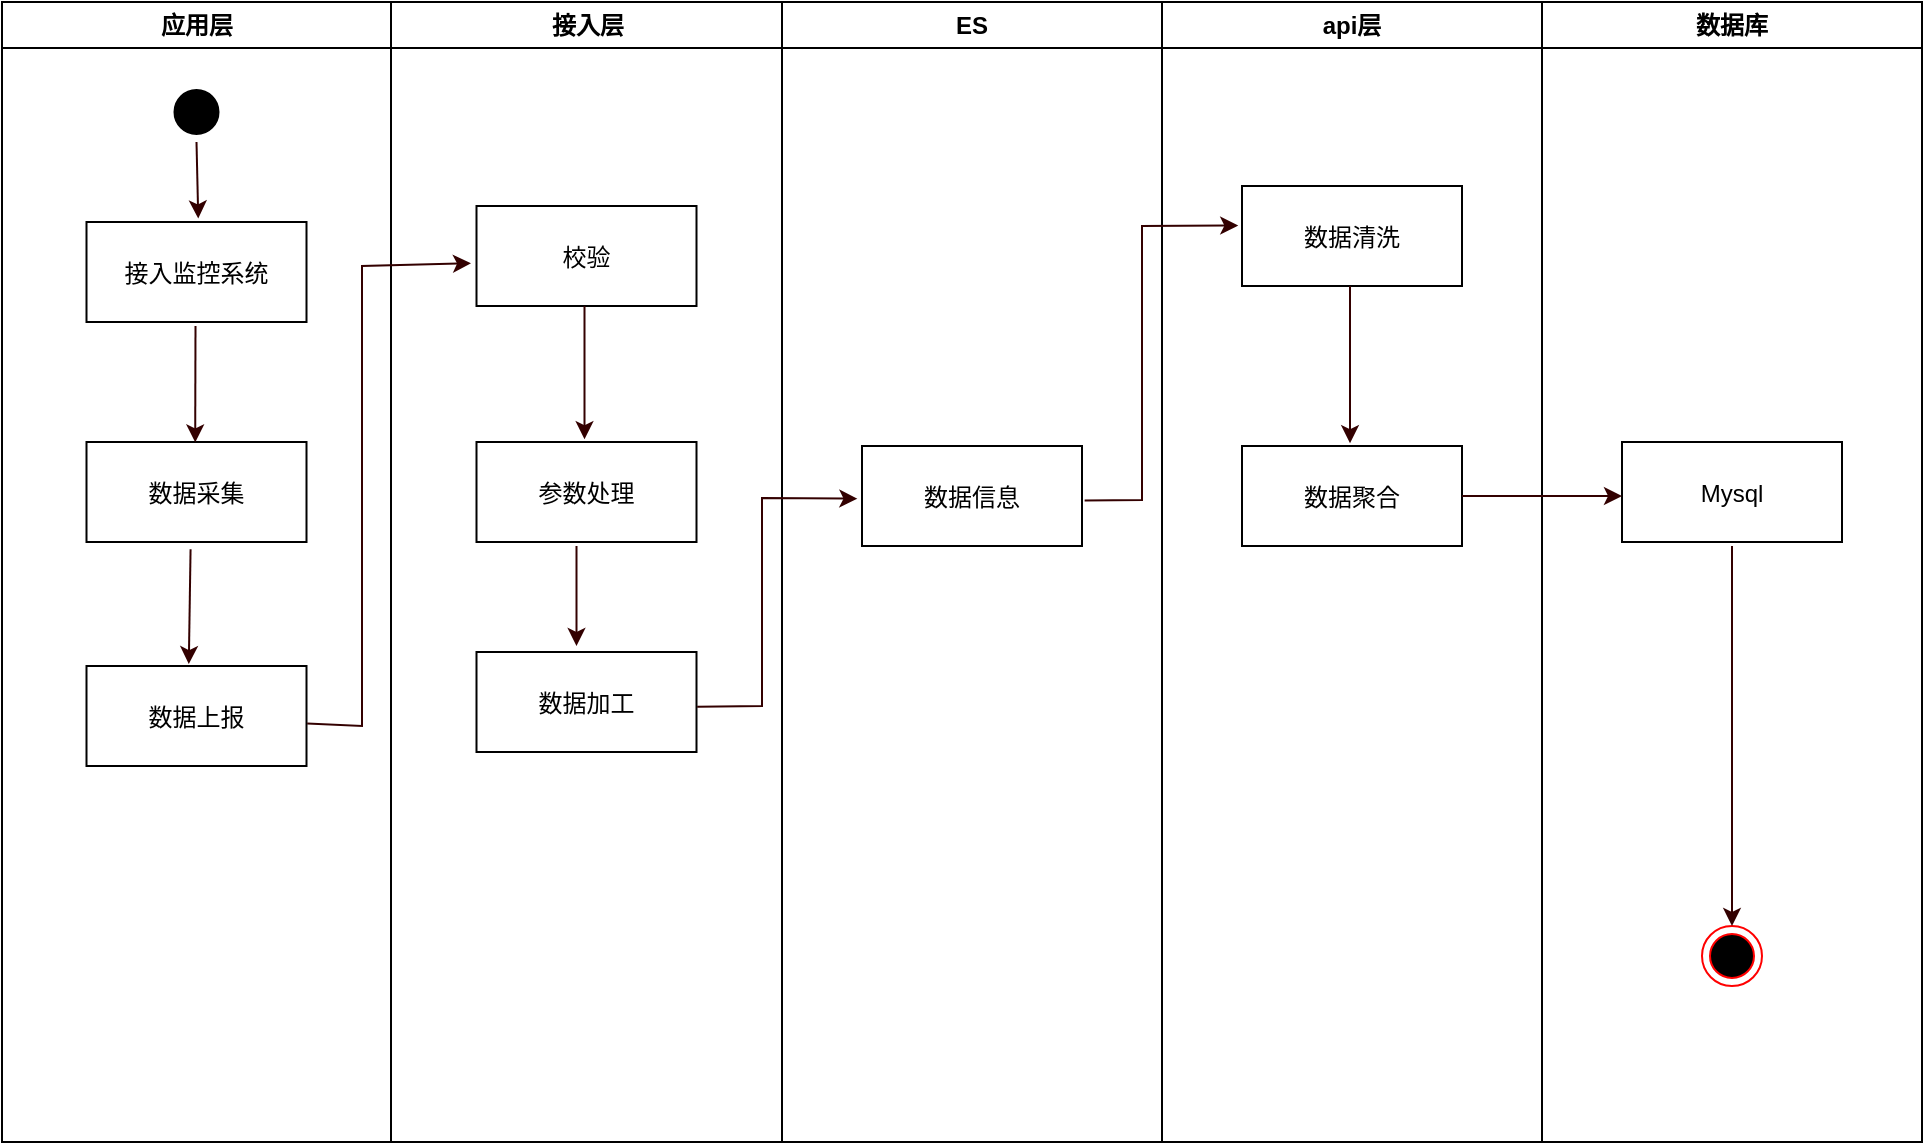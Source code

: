<mxfile version="20.8.19" type="github">
  <diagram name="Page-1" id="e7e014a7-5840-1c2e-5031-d8a46d1fe8dd">
    <mxGraphModel dx="1235" dy="684" grid="1" gridSize="10" guides="1" tooltips="1" connect="1" arrows="1" fold="1" page="1" pageScale="1" pageWidth="1169" pageHeight="826" background="none" math="0" shadow="0">
      <root>
        <mxCell id="0" />
        <mxCell id="1" parent="0" />
        <mxCell id="2" value="应用层" style="swimlane;whiteSpace=wrap" parent="1" vertex="1">
          <mxGeometry x="250" y="128" width="194.5" height="570" as="geometry" />
        </mxCell>
        <mxCell id="5" value="" style="ellipse;shape=startState;fillColor=#000000;strokeColor=#000000;" parent="2" vertex="1">
          <mxGeometry x="82.25" y="40" width="30" height="30" as="geometry" />
        </mxCell>
        <mxCell id="7" value="接入监控系统" style="" parent="2" vertex="1">
          <mxGeometry x="42.25" y="110" width="110" height="50" as="geometry" />
        </mxCell>
        <mxCell id="8" value="数据采集" style="" parent="2" vertex="1">
          <mxGeometry x="42.25" y="220" width="110" height="50" as="geometry" />
        </mxCell>
        <mxCell id="10" value="数据上报" style="" parent="2" vertex="1">
          <mxGeometry x="42.25" y="332" width="110" height="50" as="geometry" />
        </mxCell>
        <mxCell id="DrsEd7ObtTv_xb2q4TgE-41" value="" style="endArrow=classic;html=1;rounded=0;strokeColor=#330000;entryX=0.494;entryY=0.004;entryDx=0;entryDy=0;entryPerimeter=0;" edge="1" parent="2" target="8">
          <mxGeometry width="50" height="50" relative="1" as="geometry">
            <mxPoint x="96.75" y="162" as="sourcePoint" />
            <mxPoint x="377.75" y="252" as="targetPoint" />
          </mxGeometry>
        </mxCell>
        <mxCell id="DrsEd7ObtTv_xb2q4TgE-42" value="" style="endArrow=classic;html=1;rounded=0;strokeColor=#330000;entryX=0.508;entryY=-0.036;entryDx=0;entryDy=0;entryPerimeter=0;" edge="1" parent="2" target="7">
          <mxGeometry width="50" height="50" relative="1" as="geometry">
            <mxPoint x="97.25" y="70.0" as="sourcePoint" />
            <mxPoint x="377.75" y="252" as="targetPoint" />
          </mxGeometry>
        </mxCell>
        <mxCell id="DrsEd7ObtTv_xb2q4TgE-66" value="" style="endArrow=classic;html=1;rounded=0;strokeColor=#330000;exitX=0.473;exitY=1.073;exitDx=0;exitDy=0;exitPerimeter=0;entryX=0.465;entryY=-0.019;entryDx=0;entryDy=0;entryPerimeter=0;" edge="1" parent="2" source="8" target="10">
          <mxGeometry width="50" height="50" relative="1" as="geometry">
            <mxPoint x="480" y="322" as="sourcePoint" />
            <mxPoint x="530" y="272" as="targetPoint" />
          </mxGeometry>
        </mxCell>
        <mxCell id="3" value="接入层" style="swimlane;whiteSpace=wrap" parent="1" vertex="1">
          <mxGeometry x="444.5" y="128" width="195.5" height="570" as="geometry" />
        </mxCell>
        <mxCell id="15" value="校验" style="" parent="3" vertex="1">
          <mxGeometry x="42.75" y="102" width="110" height="50" as="geometry" />
        </mxCell>
        <mxCell id="16" value="参数处理" style="" parent="3" vertex="1">
          <mxGeometry x="42.75" y="220" width="110" height="50" as="geometry" />
        </mxCell>
        <mxCell id="18" value="数据加工" style="" parent="3" vertex="1">
          <mxGeometry x="42.75" y="325" width="110" height="50" as="geometry" />
        </mxCell>
        <mxCell id="DrsEd7ObtTv_xb2q4TgE-62" value="" style="endArrow=classic;html=1;rounded=0;strokeColor=#330000;entryX=0.491;entryY=-0.028;entryDx=0;entryDy=0;entryPerimeter=0;" edge="1" parent="3" target="16">
          <mxGeometry width="50" height="50" relative="1" as="geometry">
            <mxPoint x="96.75" y="152" as="sourcePoint" />
            <mxPoint x="82.75" y="262" as="targetPoint" />
          </mxGeometry>
        </mxCell>
        <mxCell id="4" value="ES" style="swimlane;whiteSpace=wrap;strokeColor=default;startSize=23;" parent="1" vertex="1">
          <mxGeometry x="640" y="128" width="190" height="570" as="geometry" />
        </mxCell>
        <mxCell id="33" value="数据信息" style="" parent="4" vertex="1">
          <mxGeometry x="40" y="222" width="110" height="50" as="geometry" />
        </mxCell>
        <mxCell id="DrsEd7ObtTv_xb2q4TgE-46" value="api层" style="swimlane;whiteSpace=wrap" vertex="1" parent="1">
          <mxGeometry x="830" y="128" width="190" height="570" as="geometry" />
        </mxCell>
        <mxCell id="DrsEd7ObtTv_xb2q4TgE-68" value="数据清洗" style="" vertex="1" parent="DrsEd7ObtTv_xb2q4TgE-46">
          <mxGeometry x="40" y="92" width="110" height="50" as="geometry" />
        </mxCell>
        <mxCell id="DrsEd7ObtTv_xb2q4TgE-69" value="数据聚合" style="" vertex="1" parent="DrsEd7ObtTv_xb2q4TgE-46">
          <mxGeometry x="40" y="222" width="110" height="50" as="geometry" />
        </mxCell>
        <mxCell id="DrsEd7ObtTv_xb2q4TgE-70" value="" style="endArrow=classic;html=1;rounded=0;strokeColor=#330000;entryX=0.491;entryY=-0.028;entryDx=0;entryDy=0;entryPerimeter=0;" edge="1" target="DrsEd7ObtTv_xb2q4TgE-69" parent="DrsEd7ObtTv_xb2q4TgE-46">
          <mxGeometry width="50" height="50" relative="1" as="geometry">
            <mxPoint x="94" y="142" as="sourcePoint" />
            <mxPoint x="80" y="252" as="targetPoint" />
          </mxGeometry>
        </mxCell>
        <mxCell id="DrsEd7ObtTv_xb2q4TgE-57" value="" style="endArrow=classic;html=1;rounded=0;strokeColor=#330000;exitX=1.003;exitY=0.576;exitDx=0;exitDy=0;exitPerimeter=0;entryX=-0.025;entryY=0.572;entryDx=0;entryDy=0;entryPerimeter=0;" edge="1" parent="1" source="10" target="15">
          <mxGeometry width="50" height="50" relative="1" as="geometry">
            <mxPoint x="510" y="440" as="sourcePoint" />
            <mxPoint x="460" y="260" as="targetPoint" />
            <Array as="points">
              <mxPoint x="430" y="490" />
              <mxPoint x="430" y="260" />
            </Array>
          </mxGeometry>
        </mxCell>
        <mxCell id="DrsEd7ObtTv_xb2q4TgE-63" value="" style="endArrow=classic;html=1;rounded=0;strokeColor=#330000;" edge="1" parent="1">
          <mxGeometry width="50" height="50" relative="1" as="geometry">
            <mxPoint x="537.25" y="400" as="sourcePoint" />
            <mxPoint x="537.25" y="450" as="targetPoint" />
          </mxGeometry>
        </mxCell>
        <mxCell id="DrsEd7ObtTv_xb2q4TgE-64" value="" style="endArrow=classic;html=1;rounded=0;strokeColor=#330000;exitX=1.003;exitY=0.547;exitDx=0;exitDy=0;exitPerimeter=0;entryX=-0.021;entryY=0.527;entryDx=0;entryDy=0;entryPerimeter=0;" edge="1" parent="1" source="18" target="33">
          <mxGeometry width="50" height="50" relative="1" as="geometry">
            <mxPoint x="780" y="430" as="sourcePoint" />
            <mxPoint x="830" y="380" as="targetPoint" />
            <Array as="points">
              <mxPoint x="630" y="480" />
              <mxPoint x="630" y="376" />
            </Array>
          </mxGeometry>
        </mxCell>
        <mxCell id="DrsEd7ObtTv_xb2q4TgE-71" value="" style="endArrow=classic;html=1;rounded=0;strokeColor=#330000;exitX=1.012;exitY=0.544;exitDx=0;exitDy=0;exitPerimeter=0;entryX=-0.017;entryY=0.395;entryDx=0;entryDy=0;entryPerimeter=0;" edge="1" parent="1" source="33" target="DrsEd7ObtTv_xb2q4TgE-68">
          <mxGeometry width="50" height="50" relative="1" as="geometry">
            <mxPoint x="730" y="450" as="sourcePoint" />
            <mxPoint x="850" y="240" as="targetPoint" />
            <Array as="points">
              <mxPoint x="820" y="377" />
              <mxPoint x="820" y="240" />
            </Array>
          </mxGeometry>
        </mxCell>
        <mxCell id="DrsEd7ObtTv_xb2q4TgE-72" value="数据库" style="swimlane;whiteSpace=wrap;strokeColor=default;startSize=23;" vertex="1" parent="1">
          <mxGeometry x="1020" y="128" width="190" height="570" as="geometry" />
        </mxCell>
        <mxCell id="DrsEd7ObtTv_xb2q4TgE-73" value="Mysql" style="" vertex="1" parent="DrsEd7ObtTv_xb2q4TgE-72">
          <mxGeometry x="40" y="220" width="110" height="50" as="geometry" />
        </mxCell>
        <mxCell id="DrsEd7ObtTv_xb2q4TgE-50" value="" style="ellipse;shape=endState;fillColor=#000000;strokeColor=#ff0000" vertex="1" parent="DrsEd7ObtTv_xb2q4TgE-72">
          <mxGeometry x="80" y="462" width="30" height="30" as="geometry" />
        </mxCell>
        <mxCell id="DrsEd7ObtTv_xb2q4TgE-77" value="" style="endArrow=classic;html=1;rounded=0;strokeColor=#330000;" edge="1" parent="DrsEd7ObtTv_xb2q4TgE-72" target="DrsEd7ObtTv_xb2q4TgE-50">
          <mxGeometry width="50" height="50" relative="1" as="geometry">
            <mxPoint x="95" y="272" as="sourcePoint" />
            <mxPoint x="-290" y="272" as="targetPoint" />
          </mxGeometry>
        </mxCell>
        <mxCell id="DrsEd7ObtTv_xb2q4TgE-75" value="" style="endArrow=classic;html=1;rounded=0;strokeColor=#330000;entryX=0;entryY=0.54;entryDx=0;entryDy=0;entryPerimeter=0;" edge="1" parent="1" target="DrsEd7ObtTv_xb2q4TgE-73">
          <mxGeometry width="50" height="50" relative="1" as="geometry">
            <mxPoint x="980" y="375" as="sourcePoint" />
            <mxPoint x="730" y="400" as="targetPoint" />
          </mxGeometry>
        </mxCell>
      </root>
    </mxGraphModel>
  </diagram>
</mxfile>
